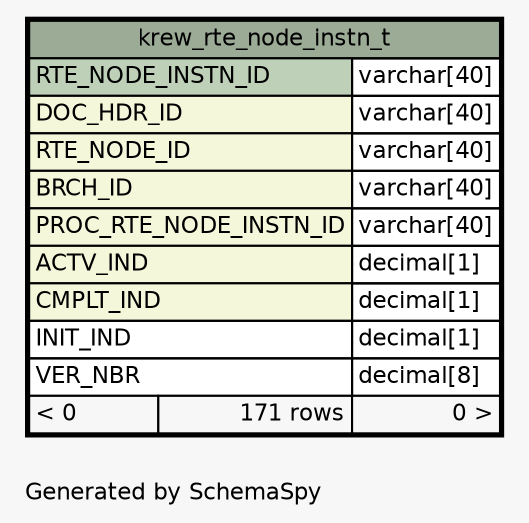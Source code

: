 // dot 2.28.0 on Mac OS X 10.7.2
// SchemaSpy rev 590
digraph "oneDegreeRelationshipsDiagram" {
  graph [
    rankdir="RL"
    bgcolor="#f7f7f7"
    label="\nGenerated by SchemaSpy"
    labeljust="l"
    nodesep="0.18"
    ranksep="0.46"
    fontname="Helvetica"
    fontsize="11"
  ];
  node [
    fontname="Helvetica"
    fontsize="11"
    shape="plaintext"
  ];
  edge [
    arrowsize="0.8"
  ];
  "krew_rte_node_instn_t" [
    label=<
    <TABLE BORDER="2" CELLBORDER="1" CELLSPACING="0" BGCOLOR="#ffffff">
      <TR><TD COLSPAN="3" BGCOLOR="#9bab96" ALIGN="CENTER">krew_rte_node_instn_t</TD></TR>
      <TR><TD PORT="RTE_NODE_INSTN_ID" COLSPAN="2" BGCOLOR="#bed1b8" ALIGN="LEFT">RTE_NODE_INSTN_ID</TD><TD PORT="RTE_NODE_INSTN_ID.type" ALIGN="LEFT">varchar[40]</TD></TR>
      <TR><TD PORT="DOC_HDR_ID" COLSPAN="2" BGCOLOR="#f4f7da" ALIGN="LEFT">DOC_HDR_ID</TD><TD PORT="DOC_HDR_ID.type" ALIGN="LEFT">varchar[40]</TD></TR>
      <TR><TD PORT="RTE_NODE_ID" COLSPAN="2" BGCOLOR="#f4f7da" ALIGN="LEFT">RTE_NODE_ID</TD><TD PORT="RTE_NODE_ID.type" ALIGN="LEFT">varchar[40]</TD></TR>
      <TR><TD PORT="BRCH_ID" COLSPAN="2" BGCOLOR="#f4f7da" ALIGN="LEFT">BRCH_ID</TD><TD PORT="BRCH_ID.type" ALIGN="LEFT">varchar[40]</TD></TR>
      <TR><TD PORT="PROC_RTE_NODE_INSTN_ID" COLSPAN="2" BGCOLOR="#f4f7da" ALIGN="LEFT">PROC_RTE_NODE_INSTN_ID</TD><TD PORT="PROC_RTE_NODE_INSTN_ID.type" ALIGN="LEFT">varchar[40]</TD></TR>
      <TR><TD PORT="ACTV_IND" COLSPAN="2" BGCOLOR="#f4f7da" ALIGN="LEFT">ACTV_IND</TD><TD PORT="ACTV_IND.type" ALIGN="LEFT">decimal[1]</TD></TR>
      <TR><TD PORT="CMPLT_IND" COLSPAN="2" BGCOLOR="#f4f7da" ALIGN="LEFT">CMPLT_IND</TD><TD PORT="CMPLT_IND.type" ALIGN="LEFT">decimal[1]</TD></TR>
      <TR><TD PORT="INIT_IND" COLSPAN="2" ALIGN="LEFT">INIT_IND</TD><TD PORT="INIT_IND.type" ALIGN="LEFT">decimal[1]</TD></TR>
      <TR><TD PORT="VER_NBR" COLSPAN="2" ALIGN="LEFT">VER_NBR</TD><TD PORT="VER_NBR.type" ALIGN="LEFT">decimal[8]</TD></TR>
      <TR><TD ALIGN="LEFT" BGCOLOR="#f7f7f7">&lt; 0</TD><TD ALIGN="RIGHT" BGCOLOR="#f7f7f7">171 rows</TD><TD ALIGN="RIGHT" BGCOLOR="#f7f7f7">0 &gt;</TD></TR>
    </TABLE>>
    URL="krew_rte_node_instn_t.html"
    tooltip="krew_rte_node_instn_t"
  ];
}
